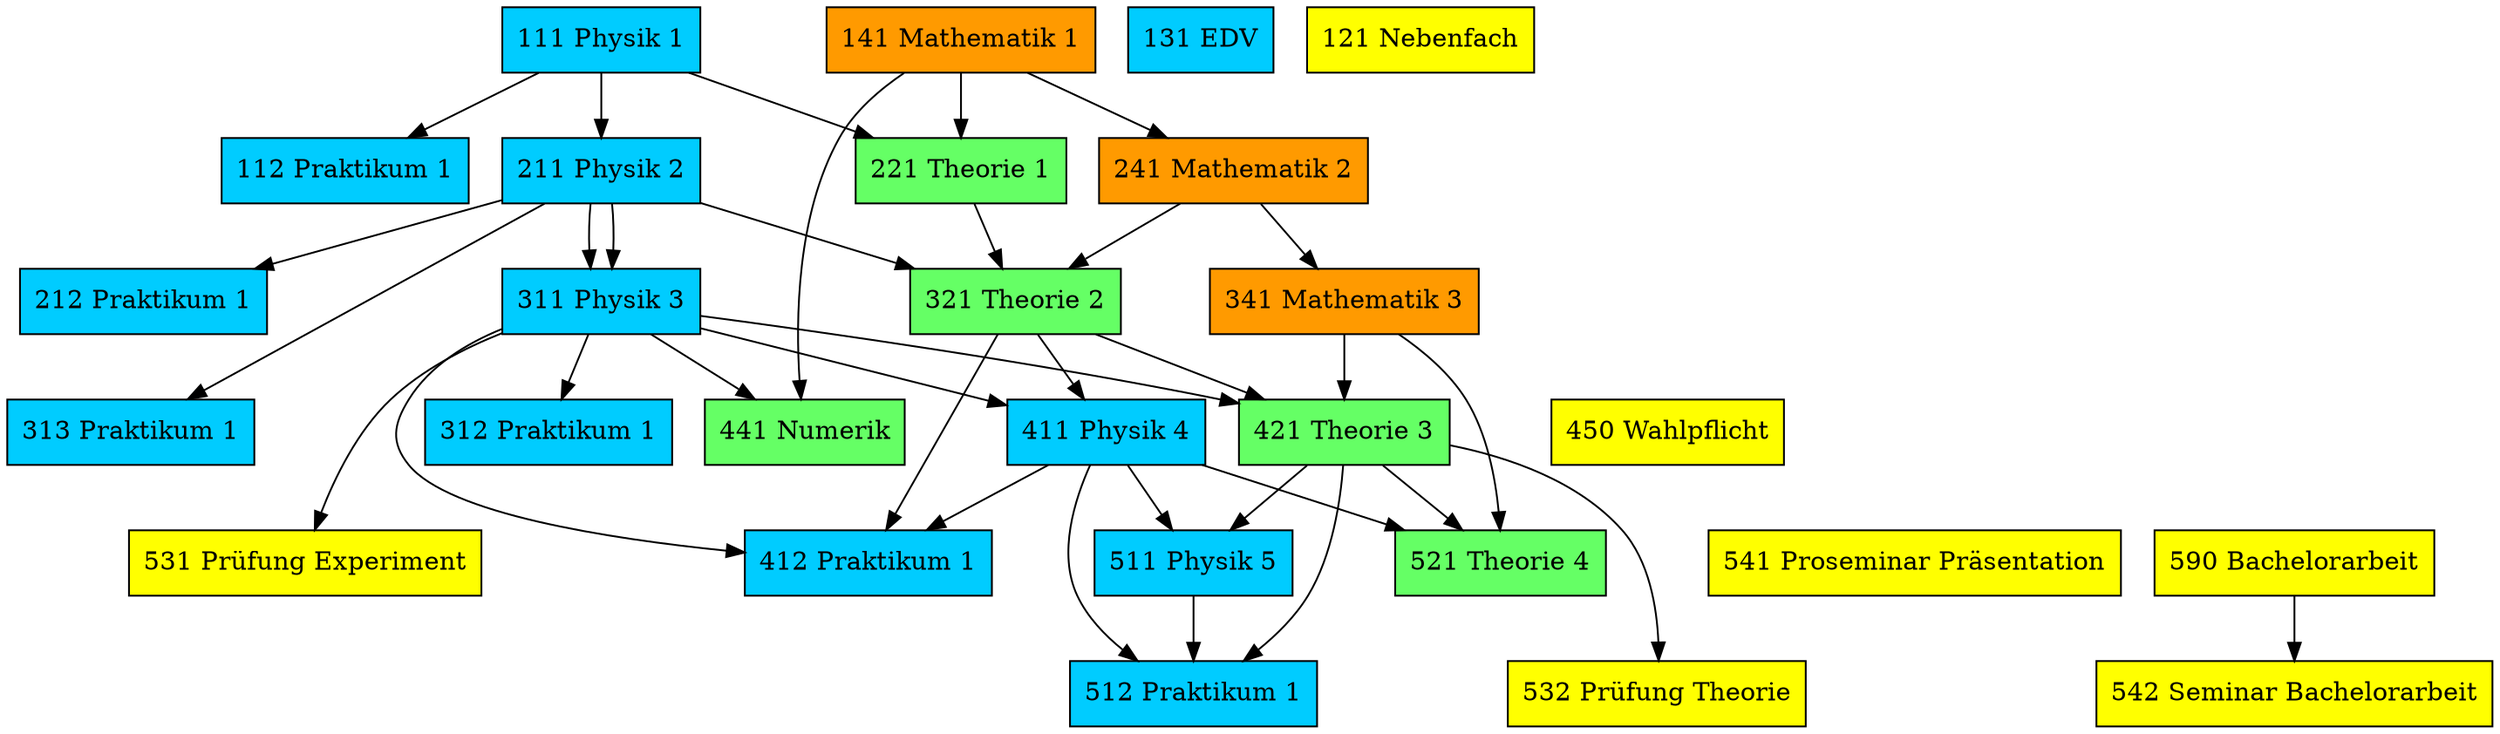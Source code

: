 // Copyright © 2015 Martin Ueding <dev@martin-ueding.de>

digraph {
    node [shape=box style=filled]

    {
        node[fillcolor="#00CCFF"]

        111 [label="111 Physik 1"]
        211 [label="211 Physik 2"]
        311 [label="311 Physik 3"]
        411 [label="411 Physik 4"]
        511 [label="511 Physik 5"]

        112 [label="112 Praktikum 1"]
        212 [label="212 Praktikum 1"]
        312 [label="312 Praktikum 1"]
        313 [label="313 Praktikum 1"]
        412 [label="412 Praktikum 1"]
        512 [label="512 Praktikum 1"]

        131 [label="131 EDV"]
    }
    {
        node[fillcolor="#FF9A00"]
        141 [label="141 Mathematik 1"]
        241 [label="241 Mathematik 2"]
        341 [label="341 Mathematik 3"]
    }
    {
        node[fillcolor="#65FF65"]
        221 [label="221 Theorie 1"]
        321 [label="321 Theorie 2"]
        421 [label="421 Theorie 3"]
        521 [label="521 Theorie 4"]

        441 [label="441 Numerik"]
    }
    {
        node[fillcolor="#FFFF00"]
        121 [label="121 Nebenfach"]
        450 [label="450 Wahlpflicht"]

        531 [label="531 Prüfung Experiment"]
        532 [label="532 Prüfung Theorie"]

        541 [label="541 Proseminar Präsentation"]
        542 [label="542 Seminar Bachelorarbeit"]

        590 [label="590 Bachelorarbeit"]
    }
        
    {
        rank = same

        111
        141
        121
        131
    }
    {
        rank = same

        211
        112
        241
        221
    }
    {
        rank = same

        311
        212
        341
        321
    }
    {
        rank = same

        312
    }
    {
        rank = same

        411
        313
        441
        421
        450
    }
    {
        rank = same

        511
        412
        521
        531
        541
        590
    }
    {
        rank = same

        512
        532
        542
    }


    111 -> 112
    211 -> 212
    111 -> 211
    211 -> 311
    311 -> 412
    141, 111 -> 221
    141 -> 241
    211 -> 311
    311 -> 312
    211 -> 313
    241, 221, 211 -> 321
    241 -> 341
    311, 321 -> 411
    411, 321 -> 412
    341, 321, 311 -> 421
    311, 141 -> 441
    411, 421 -> 511
    411, 421, 511 -> 512
    341, 421, 411 -> 521

    311 -> 531
    421 -> 532

    590 -> 542;
}

// vim: autoindent
